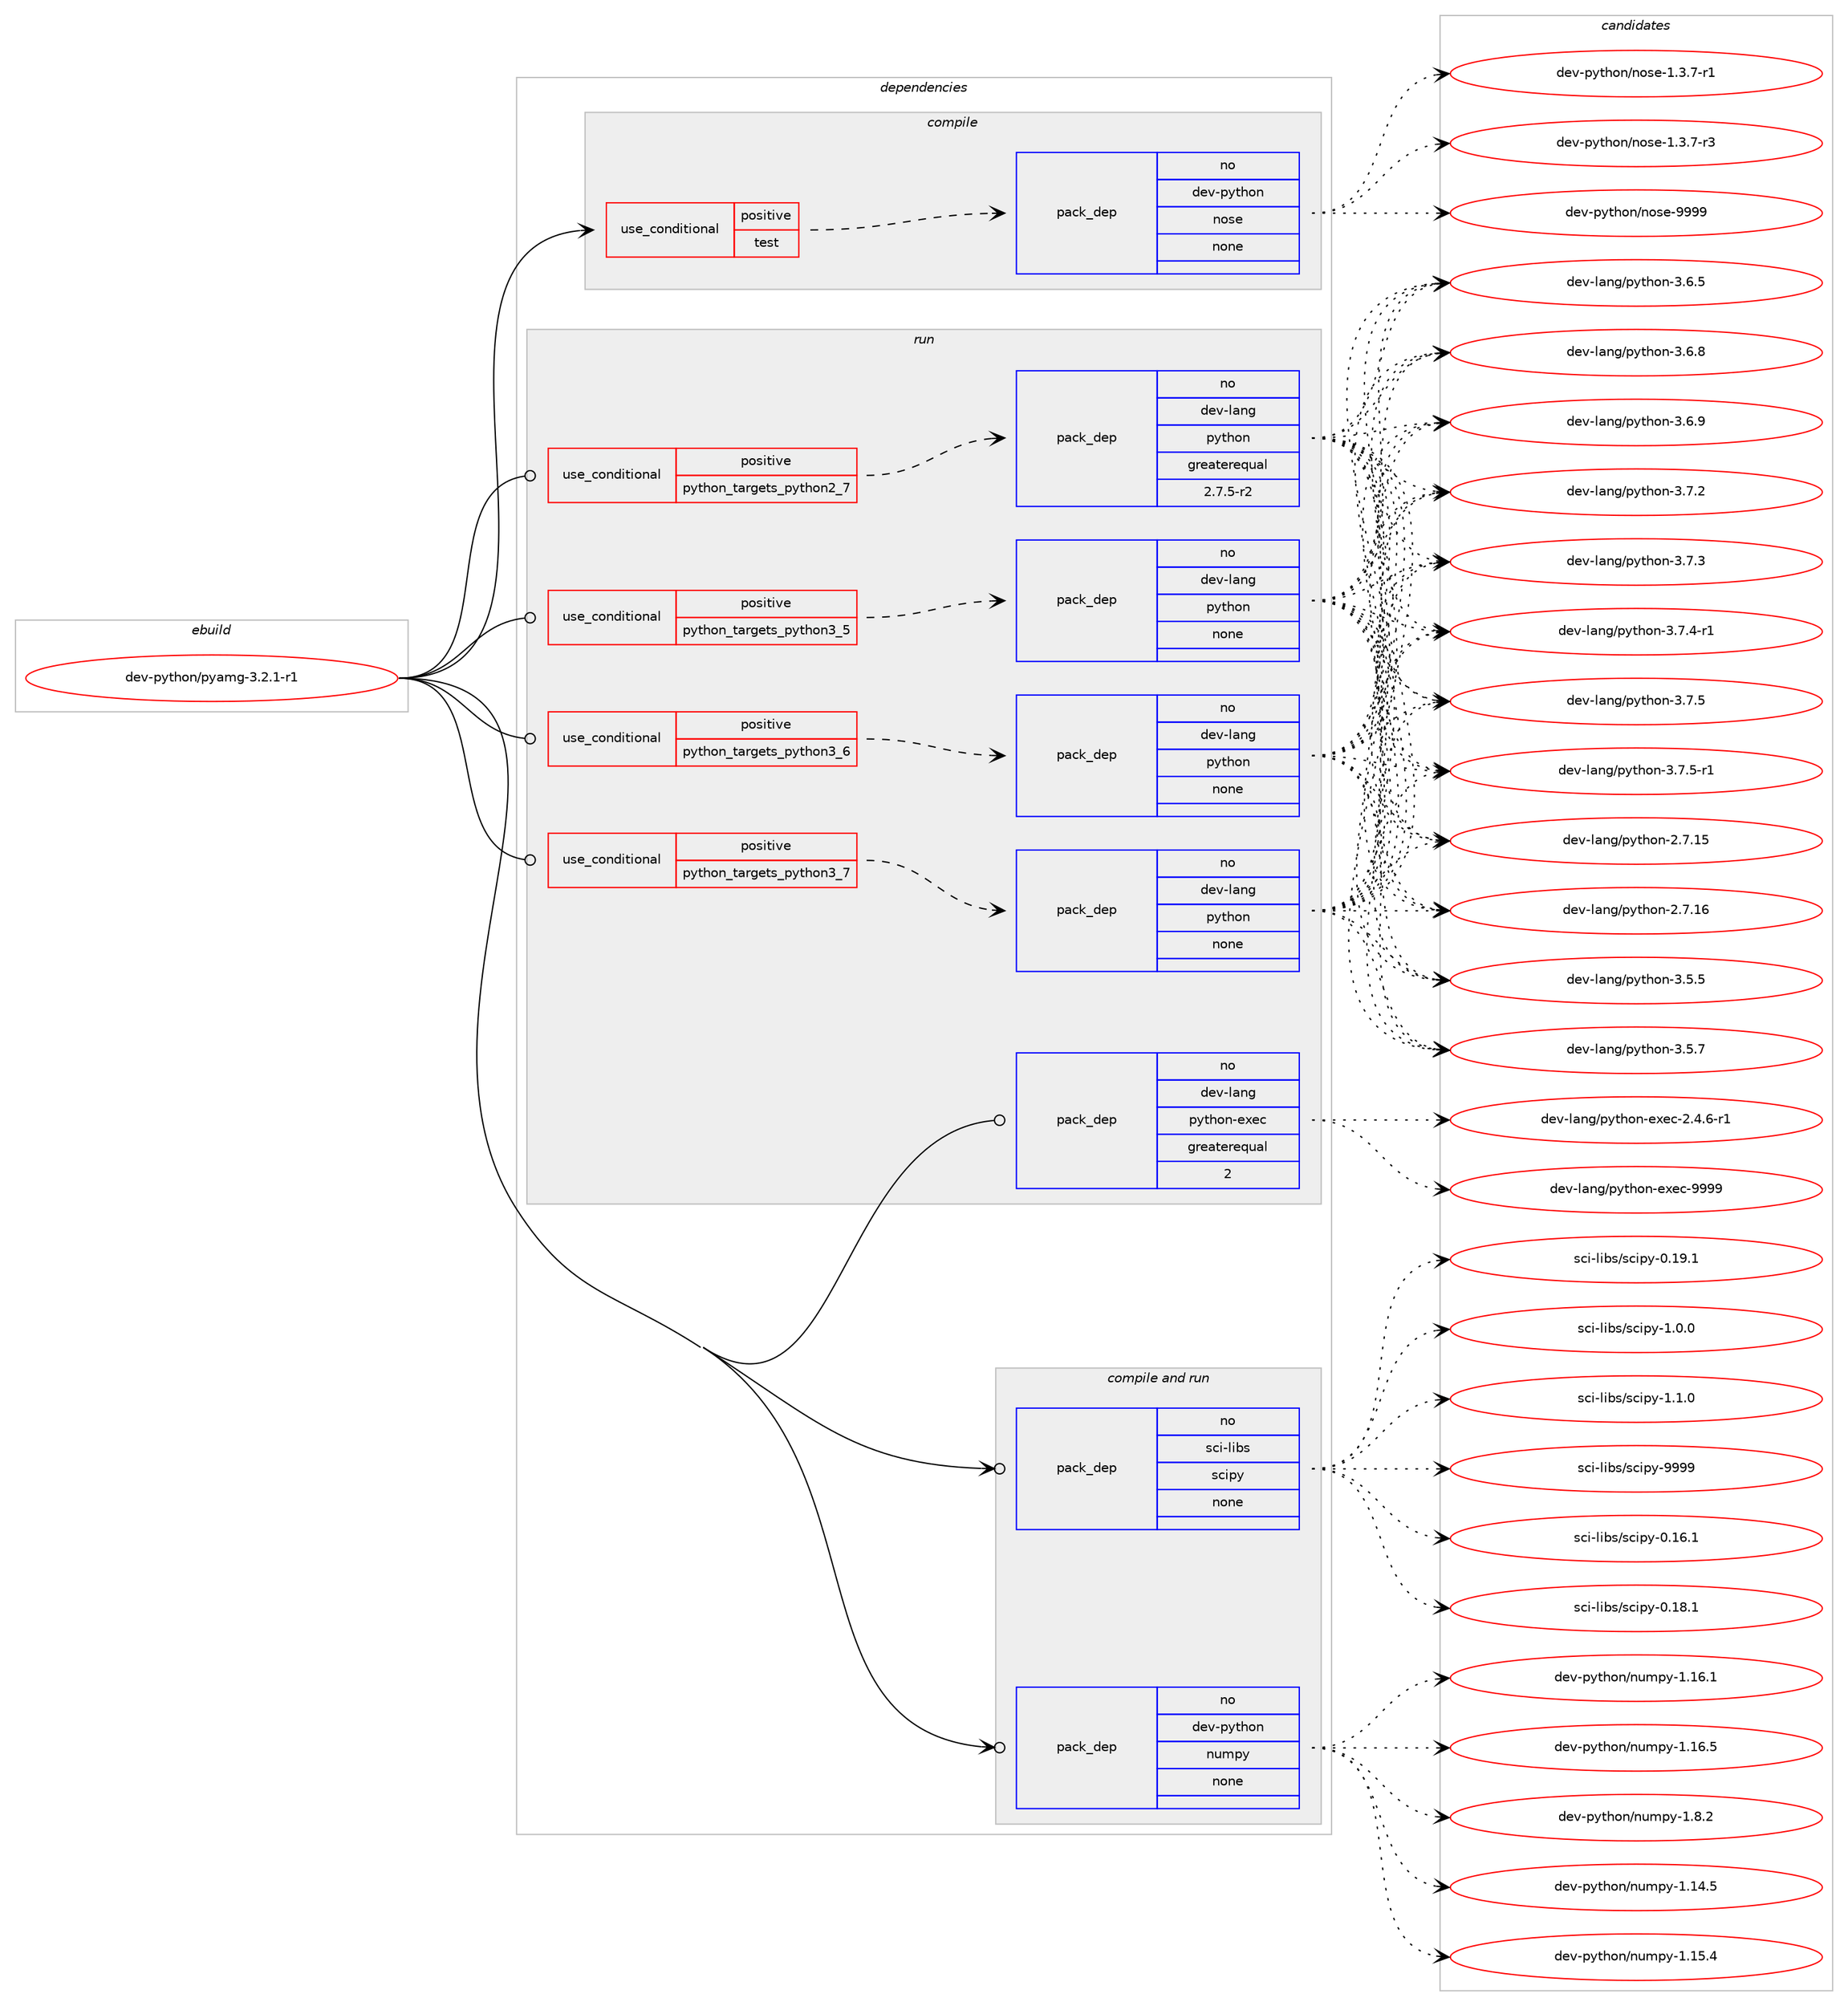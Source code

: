 digraph prolog {

# *************
# Graph options
# *************

newrank=true;
concentrate=true;
compound=true;
graph [rankdir=LR,fontname=Helvetica,fontsize=10,ranksep=1.5];#, ranksep=2.5, nodesep=0.2];
edge  [arrowhead=vee];
node  [fontname=Helvetica,fontsize=10];

# **********
# The ebuild
# **********

subgraph cluster_leftcol {
color=gray;
rank=same;
label=<<i>ebuild</i>>;
id [label="dev-python/pyamg-3.2.1-r1", color=red, width=4, href="../dev-python/pyamg-3.2.1-r1.svg"];
}

# ****************
# The dependencies
# ****************

subgraph cluster_midcol {
color=gray;
label=<<i>dependencies</i>>;
subgraph cluster_compile {
fillcolor="#eeeeee";
style=filled;
label=<<i>compile</i>>;
subgraph cond145278 {
dependency624112 [label=<<TABLE BORDER="0" CELLBORDER="1" CELLSPACING="0" CELLPADDING="4"><TR><TD ROWSPAN="3" CELLPADDING="10">use_conditional</TD></TR><TR><TD>positive</TD></TR><TR><TD>test</TD></TR></TABLE>>, shape=none, color=red];
subgraph pack466990 {
dependency624113 [label=<<TABLE BORDER="0" CELLBORDER="1" CELLSPACING="0" CELLPADDING="4" WIDTH="220"><TR><TD ROWSPAN="6" CELLPADDING="30">pack_dep</TD></TR><TR><TD WIDTH="110">no</TD></TR><TR><TD>dev-python</TD></TR><TR><TD>nose</TD></TR><TR><TD>none</TD></TR><TR><TD></TD></TR></TABLE>>, shape=none, color=blue];
}
dependency624112:e -> dependency624113:w [weight=20,style="dashed",arrowhead="vee"];
}
id:e -> dependency624112:w [weight=20,style="solid",arrowhead="vee"];
}
subgraph cluster_compileandrun {
fillcolor="#eeeeee";
style=filled;
label=<<i>compile and run</i>>;
subgraph pack466991 {
dependency624114 [label=<<TABLE BORDER="0" CELLBORDER="1" CELLSPACING="0" CELLPADDING="4" WIDTH="220"><TR><TD ROWSPAN="6" CELLPADDING="30">pack_dep</TD></TR><TR><TD WIDTH="110">no</TD></TR><TR><TD>dev-python</TD></TR><TR><TD>numpy</TD></TR><TR><TD>none</TD></TR><TR><TD></TD></TR></TABLE>>, shape=none, color=blue];
}
id:e -> dependency624114:w [weight=20,style="solid",arrowhead="odotvee"];
subgraph pack466992 {
dependency624115 [label=<<TABLE BORDER="0" CELLBORDER="1" CELLSPACING="0" CELLPADDING="4" WIDTH="220"><TR><TD ROWSPAN="6" CELLPADDING="30">pack_dep</TD></TR><TR><TD WIDTH="110">no</TD></TR><TR><TD>sci-libs</TD></TR><TR><TD>scipy</TD></TR><TR><TD>none</TD></TR><TR><TD></TD></TR></TABLE>>, shape=none, color=blue];
}
id:e -> dependency624115:w [weight=20,style="solid",arrowhead="odotvee"];
}
subgraph cluster_run {
fillcolor="#eeeeee";
style=filled;
label=<<i>run</i>>;
subgraph cond145279 {
dependency624116 [label=<<TABLE BORDER="0" CELLBORDER="1" CELLSPACING="0" CELLPADDING="4"><TR><TD ROWSPAN="3" CELLPADDING="10">use_conditional</TD></TR><TR><TD>positive</TD></TR><TR><TD>python_targets_python2_7</TD></TR></TABLE>>, shape=none, color=red];
subgraph pack466993 {
dependency624117 [label=<<TABLE BORDER="0" CELLBORDER="1" CELLSPACING="0" CELLPADDING="4" WIDTH="220"><TR><TD ROWSPAN="6" CELLPADDING="30">pack_dep</TD></TR><TR><TD WIDTH="110">no</TD></TR><TR><TD>dev-lang</TD></TR><TR><TD>python</TD></TR><TR><TD>greaterequal</TD></TR><TR><TD>2.7.5-r2</TD></TR></TABLE>>, shape=none, color=blue];
}
dependency624116:e -> dependency624117:w [weight=20,style="dashed",arrowhead="vee"];
}
id:e -> dependency624116:w [weight=20,style="solid",arrowhead="odot"];
subgraph cond145280 {
dependency624118 [label=<<TABLE BORDER="0" CELLBORDER="1" CELLSPACING="0" CELLPADDING="4"><TR><TD ROWSPAN="3" CELLPADDING="10">use_conditional</TD></TR><TR><TD>positive</TD></TR><TR><TD>python_targets_python3_5</TD></TR></TABLE>>, shape=none, color=red];
subgraph pack466994 {
dependency624119 [label=<<TABLE BORDER="0" CELLBORDER="1" CELLSPACING="0" CELLPADDING="4" WIDTH="220"><TR><TD ROWSPAN="6" CELLPADDING="30">pack_dep</TD></TR><TR><TD WIDTH="110">no</TD></TR><TR><TD>dev-lang</TD></TR><TR><TD>python</TD></TR><TR><TD>none</TD></TR><TR><TD></TD></TR></TABLE>>, shape=none, color=blue];
}
dependency624118:e -> dependency624119:w [weight=20,style="dashed",arrowhead="vee"];
}
id:e -> dependency624118:w [weight=20,style="solid",arrowhead="odot"];
subgraph cond145281 {
dependency624120 [label=<<TABLE BORDER="0" CELLBORDER="1" CELLSPACING="0" CELLPADDING="4"><TR><TD ROWSPAN="3" CELLPADDING="10">use_conditional</TD></TR><TR><TD>positive</TD></TR><TR><TD>python_targets_python3_6</TD></TR></TABLE>>, shape=none, color=red];
subgraph pack466995 {
dependency624121 [label=<<TABLE BORDER="0" CELLBORDER="1" CELLSPACING="0" CELLPADDING="4" WIDTH="220"><TR><TD ROWSPAN="6" CELLPADDING="30">pack_dep</TD></TR><TR><TD WIDTH="110">no</TD></TR><TR><TD>dev-lang</TD></TR><TR><TD>python</TD></TR><TR><TD>none</TD></TR><TR><TD></TD></TR></TABLE>>, shape=none, color=blue];
}
dependency624120:e -> dependency624121:w [weight=20,style="dashed",arrowhead="vee"];
}
id:e -> dependency624120:w [weight=20,style="solid",arrowhead="odot"];
subgraph cond145282 {
dependency624122 [label=<<TABLE BORDER="0" CELLBORDER="1" CELLSPACING="0" CELLPADDING="4"><TR><TD ROWSPAN="3" CELLPADDING="10">use_conditional</TD></TR><TR><TD>positive</TD></TR><TR><TD>python_targets_python3_7</TD></TR></TABLE>>, shape=none, color=red];
subgraph pack466996 {
dependency624123 [label=<<TABLE BORDER="0" CELLBORDER="1" CELLSPACING="0" CELLPADDING="4" WIDTH="220"><TR><TD ROWSPAN="6" CELLPADDING="30">pack_dep</TD></TR><TR><TD WIDTH="110">no</TD></TR><TR><TD>dev-lang</TD></TR><TR><TD>python</TD></TR><TR><TD>none</TD></TR><TR><TD></TD></TR></TABLE>>, shape=none, color=blue];
}
dependency624122:e -> dependency624123:w [weight=20,style="dashed",arrowhead="vee"];
}
id:e -> dependency624122:w [weight=20,style="solid",arrowhead="odot"];
subgraph pack466997 {
dependency624124 [label=<<TABLE BORDER="0" CELLBORDER="1" CELLSPACING="0" CELLPADDING="4" WIDTH="220"><TR><TD ROWSPAN="6" CELLPADDING="30">pack_dep</TD></TR><TR><TD WIDTH="110">no</TD></TR><TR><TD>dev-lang</TD></TR><TR><TD>python-exec</TD></TR><TR><TD>greaterequal</TD></TR><TR><TD>2</TD></TR></TABLE>>, shape=none, color=blue];
}
id:e -> dependency624124:w [weight=20,style="solid",arrowhead="odot"];
}
}

# **************
# The candidates
# **************

subgraph cluster_choices {
rank=same;
color=gray;
label=<<i>candidates</i>>;

subgraph choice466990 {
color=black;
nodesep=1;
choice10010111845112121116104111110471101111151014549465146554511449 [label="dev-python/nose-1.3.7-r1", color=red, width=4,href="../dev-python/nose-1.3.7-r1.svg"];
choice10010111845112121116104111110471101111151014549465146554511451 [label="dev-python/nose-1.3.7-r3", color=red, width=4,href="../dev-python/nose-1.3.7-r3.svg"];
choice10010111845112121116104111110471101111151014557575757 [label="dev-python/nose-9999", color=red, width=4,href="../dev-python/nose-9999.svg"];
dependency624113:e -> choice10010111845112121116104111110471101111151014549465146554511449:w [style=dotted,weight="100"];
dependency624113:e -> choice10010111845112121116104111110471101111151014549465146554511451:w [style=dotted,weight="100"];
dependency624113:e -> choice10010111845112121116104111110471101111151014557575757:w [style=dotted,weight="100"];
}
subgraph choice466991 {
color=black;
nodesep=1;
choice100101118451121211161041111104711011710911212145494649524653 [label="dev-python/numpy-1.14.5", color=red, width=4,href="../dev-python/numpy-1.14.5.svg"];
choice100101118451121211161041111104711011710911212145494649534652 [label="dev-python/numpy-1.15.4", color=red, width=4,href="../dev-python/numpy-1.15.4.svg"];
choice100101118451121211161041111104711011710911212145494649544649 [label="dev-python/numpy-1.16.1", color=red, width=4,href="../dev-python/numpy-1.16.1.svg"];
choice100101118451121211161041111104711011710911212145494649544653 [label="dev-python/numpy-1.16.5", color=red, width=4,href="../dev-python/numpy-1.16.5.svg"];
choice1001011184511212111610411111047110117109112121454946564650 [label="dev-python/numpy-1.8.2", color=red, width=4,href="../dev-python/numpy-1.8.2.svg"];
dependency624114:e -> choice100101118451121211161041111104711011710911212145494649524653:w [style=dotted,weight="100"];
dependency624114:e -> choice100101118451121211161041111104711011710911212145494649534652:w [style=dotted,weight="100"];
dependency624114:e -> choice100101118451121211161041111104711011710911212145494649544649:w [style=dotted,weight="100"];
dependency624114:e -> choice100101118451121211161041111104711011710911212145494649544653:w [style=dotted,weight="100"];
dependency624114:e -> choice1001011184511212111610411111047110117109112121454946564650:w [style=dotted,weight="100"];
}
subgraph choice466992 {
color=black;
nodesep=1;
choice115991054510810598115471159910511212145484649544649 [label="sci-libs/scipy-0.16.1", color=red, width=4,href="../sci-libs/scipy-0.16.1.svg"];
choice115991054510810598115471159910511212145484649564649 [label="sci-libs/scipy-0.18.1", color=red, width=4,href="../sci-libs/scipy-0.18.1.svg"];
choice115991054510810598115471159910511212145484649574649 [label="sci-libs/scipy-0.19.1", color=red, width=4,href="../sci-libs/scipy-0.19.1.svg"];
choice1159910545108105981154711599105112121454946484648 [label="sci-libs/scipy-1.0.0", color=red, width=4,href="../sci-libs/scipy-1.0.0.svg"];
choice1159910545108105981154711599105112121454946494648 [label="sci-libs/scipy-1.1.0", color=red, width=4,href="../sci-libs/scipy-1.1.0.svg"];
choice11599105451081059811547115991051121214557575757 [label="sci-libs/scipy-9999", color=red, width=4,href="../sci-libs/scipy-9999.svg"];
dependency624115:e -> choice115991054510810598115471159910511212145484649544649:w [style=dotted,weight="100"];
dependency624115:e -> choice115991054510810598115471159910511212145484649564649:w [style=dotted,weight="100"];
dependency624115:e -> choice115991054510810598115471159910511212145484649574649:w [style=dotted,weight="100"];
dependency624115:e -> choice1159910545108105981154711599105112121454946484648:w [style=dotted,weight="100"];
dependency624115:e -> choice1159910545108105981154711599105112121454946494648:w [style=dotted,weight="100"];
dependency624115:e -> choice11599105451081059811547115991051121214557575757:w [style=dotted,weight="100"];
}
subgraph choice466993 {
color=black;
nodesep=1;
choice10010111845108971101034711212111610411111045504655464953 [label="dev-lang/python-2.7.15", color=red, width=4,href="../dev-lang/python-2.7.15.svg"];
choice10010111845108971101034711212111610411111045504655464954 [label="dev-lang/python-2.7.16", color=red, width=4,href="../dev-lang/python-2.7.16.svg"];
choice100101118451089711010347112121116104111110455146534653 [label="dev-lang/python-3.5.5", color=red, width=4,href="../dev-lang/python-3.5.5.svg"];
choice100101118451089711010347112121116104111110455146534655 [label="dev-lang/python-3.5.7", color=red, width=4,href="../dev-lang/python-3.5.7.svg"];
choice100101118451089711010347112121116104111110455146544653 [label="dev-lang/python-3.6.5", color=red, width=4,href="../dev-lang/python-3.6.5.svg"];
choice100101118451089711010347112121116104111110455146544656 [label="dev-lang/python-3.6.8", color=red, width=4,href="../dev-lang/python-3.6.8.svg"];
choice100101118451089711010347112121116104111110455146544657 [label="dev-lang/python-3.6.9", color=red, width=4,href="../dev-lang/python-3.6.9.svg"];
choice100101118451089711010347112121116104111110455146554650 [label="dev-lang/python-3.7.2", color=red, width=4,href="../dev-lang/python-3.7.2.svg"];
choice100101118451089711010347112121116104111110455146554651 [label="dev-lang/python-3.7.3", color=red, width=4,href="../dev-lang/python-3.7.3.svg"];
choice1001011184510897110103471121211161041111104551465546524511449 [label="dev-lang/python-3.7.4-r1", color=red, width=4,href="../dev-lang/python-3.7.4-r1.svg"];
choice100101118451089711010347112121116104111110455146554653 [label="dev-lang/python-3.7.5", color=red, width=4,href="../dev-lang/python-3.7.5.svg"];
choice1001011184510897110103471121211161041111104551465546534511449 [label="dev-lang/python-3.7.5-r1", color=red, width=4,href="../dev-lang/python-3.7.5-r1.svg"];
dependency624117:e -> choice10010111845108971101034711212111610411111045504655464953:w [style=dotted,weight="100"];
dependency624117:e -> choice10010111845108971101034711212111610411111045504655464954:w [style=dotted,weight="100"];
dependency624117:e -> choice100101118451089711010347112121116104111110455146534653:w [style=dotted,weight="100"];
dependency624117:e -> choice100101118451089711010347112121116104111110455146534655:w [style=dotted,weight="100"];
dependency624117:e -> choice100101118451089711010347112121116104111110455146544653:w [style=dotted,weight="100"];
dependency624117:e -> choice100101118451089711010347112121116104111110455146544656:w [style=dotted,weight="100"];
dependency624117:e -> choice100101118451089711010347112121116104111110455146544657:w [style=dotted,weight="100"];
dependency624117:e -> choice100101118451089711010347112121116104111110455146554650:w [style=dotted,weight="100"];
dependency624117:e -> choice100101118451089711010347112121116104111110455146554651:w [style=dotted,weight="100"];
dependency624117:e -> choice1001011184510897110103471121211161041111104551465546524511449:w [style=dotted,weight="100"];
dependency624117:e -> choice100101118451089711010347112121116104111110455146554653:w [style=dotted,weight="100"];
dependency624117:e -> choice1001011184510897110103471121211161041111104551465546534511449:w [style=dotted,weight="100"];
}
subgraph choice466994 {
color=black;
nodesep=1;
choice10010111845108971101034711212111610411111045504655464953 [label="dev-lang/python-2.7.15", color=red, width=4,href="../dev-lang/python-2.7.15.svg"];
choice10010111845108971101034711212111610411111045504655464954 [label="dev-lang/python-2.7.16", color=red, width=4,href="../dev-lang/python-2.7.16.svg"];
choice100101118451089711010347112121116104111110455146534653 [label="dev-lang/python-3.5.5", color=red, width=4,href="../dev-lang/python-3.5.5.svg"];
choice100101118451089711010347112121116104111110455146534655 [label="dev-lang/python-3.5.7", color=red, width=4,href="../dev-lang/python-3.5.7.svg"];
choice100101118451089711010347112121116104111110455146544653 [label="dev-lang/python-3.6.5", color=red, width=4,href="../dev-lang/python-3.6.5.svg"];
choice100101118451089711010347112121116104111110455146544656 [label="dev-lang/python-3.6.8", color=red, width=4,href="../dev-lang/python-3.6.8.svg"];
choice100101118451089711010347112121116104111110455146544657 [label="dev-lang/python-3.6.9", color=red, width=4,href="../dev-lang/python-3.6.9.svg"];
choice100101118451089711010347112121116104111110455146554650 [label="dev-lang/python-3.7.2", color=red, width=4,href="../dev-lang/python-3.7.2.svg"];
choice100101118451089711010347112121116104111110455146554651 [label="dev-lang/python-3.7.3", color=red, width=4,href="../dev-lang/python-3.7.3.svg"];
choice1001011184510897110103471121211161041111104551465546524511449 [label="dev-lang/python-3.7.4-r1", color=red, width=4,href="../dev-lang/python-3.7.4-r1.svg"];
choice100101118451089711010347112121116104111110455146554653 [label="dev-lang/python-3.7.5", color=red, width=4,href="../dev-lang/python-3.7.5.svg"];
choice1001011184510897110103471121211161041111104551465546534511449 [label="dev-lang/python-3.7.5-r1", color=red, width=4,href="../dev-lang/python-3.7.5-r1.svg"];
dependency624119:e -> choice10010111845108971101034711212111610411111045504655464953:w [style=dotted,weight="100"];
dependency624119:e -> choice10010111845108971101034711212111610411111045504655464954:w [style=dotted,weight="100"];
dependency624119:e -> choice100101118451089711010347112121116104111110455146534653:w [style=dotted,weight="100"];
dependency624119:e -> choice100101118451089711010347112121116104111110455146534655:w [style=dotted,weight="100"];
dependency624119:e -> choice100101118451089711010347112121116104111110455146544653:w [style=dotted,weight="100"];
dependency624119:e -> choice100101118451089711010347112121116104111110455146544656:w [style=dotted,weight="100"];
dependency624119:e -> choice100101118451089711010347112121116104111110455146544657:w [style=dotted,weight="100"];
dependency624119:e -> choice100101118451089711010347112121116104111110455146554650:w [style=dotted,weight="100"];
dependency624119:e -> choice100101118451089711010347112121116104111110455146554651:w [style=dotted,weight="100"];
dependency624119:e -> choice1001011184510897110103471121211161041111104551465546524511449:w [style=dotted,weight="100"];
dependency624119:e -> choice100101118451089711010347112121116104111110455146554653:w [style=dotted,weight="100"];
dependency624119:e -> choice1001011184510897110103471121211161041111104551465546534511449:w [style=dotted,weight="100"];
}
subgraph choice466995 {
color=black;
nodesep=1;
choice10010111845108971101034711212111610411111045504655464953 [label="dev-lang/python-2.7.15", color=red, width=4,href="../dev-lang/python-2.7.15.svg"];
choice10010111845108971101034711212111610411111045504655464954 [label="dev-lang/python-2.7.16", color=red, width=4,href="../dev-lang/python-2.7.16.svg"];
choice100101118451089711010347112121116104111110455146534653 [label="dev-lang/python-3.5.5", color=red, width=4,href="../dev-lang/python-3.5.5.svg"];
choice100101118451089711010347112121116104111110455146534655 [label="dev-lang/python-3.5.7", color=red, width=4,href="../dev-lang/python-3.5.7.svg"];
choice100101118451089711010347112121116104111110455146544653 [label="dev-lang/python-3.6.5", color=red, width=4,href="../dev-lang/python-3.6.5.svg"];
choice100101118451089711010347112121116104111110455146544656 [label="dev-lang/python-3.6.8", color=red, width=4,href="../dev-lang/python-3.6.8.svg"];
choice100101118451089711010347112121116104111110455146544657 [label="dev-lang/python-3.6.9", color=red, width=4,href="../dev-lang/python-3.6.9.svg"];
choice100101118451089711010347112121116104111110455146554650 [label="dev-lang/python-3.7.2", color=red, width=4,href="../dev-lang/python-3.7.2.svg"];
choice100101118451089711010347112121116104111110455146554651 [label="dev-lang/python-3.7.3", color=red, width=4,href="../dev-lang/python-3.7.3.svg"];
choice1001011184510897110103471121211161041111104551465546524511449 [label="dev-lang/python-3.7.4-r1", color=red, width=4,href="../dev-lang/python-3.7.4-r1.svg"];
choice100101118451089711010347112121116104111110455146554653 [label="dev-lang/python-3.7.5", color=red, width=4,href="../dev-lang/python-3.7.5.svg"];
choice1001011184510897110103471121211161041111104551465546534511449 [label="dev-lang/python-3.7.5-r1", color=red, width=4,href="../dev-lang/python-3.7.5-r1.svg"];
dependency624121:e -> choice10010111845108971101034711212111610411111045504655464953:w [style=dotted,weight="100"];
dependency624121:e -> choice10010111845108971101034711212111610411111045504655464954:w [style=dotted,weight="100"];
dependency624121:e -> choice100101118451089711010347112121116104111110455146534653:w [style=dotted,weight="100"];
dependency624121:e -> choice100101118451089711010347112121116104111110455146534655:w [style=dotted,weight="100"];
dependency624121:e -> choice100101118451089711010347112121116104111110455146544653:w [style=dotted,weight="100"];
dependency624121:e -> choice100101118451089711010347112121116104111110455146544656:w [style=dotted,weight="100"];
dependency624121:e -> choice100101118451089711010347112121116104111110455146544657:w [style=dotted,weight="100"];
dependency624121:e -> choice100101118451089711010347112121116104111110455146554650:w [style=dotted,weight="100"];
dependency624121:e -> choice100101118451089711010347112121116104111110455146554651:w [style=dotted,weight="100"];
dependency624121:e -> choice1001011184510897110103471121211161041111104551465546524511449:w [style=dotted,weight="100"];
dependency624121:e -> choice100101118451089711010347112121116104111110455146554653:w [style=dotted,weight="100"];
dependency624121:e -> choice1001011184510897110103471121211161041111104551465546534511449:w [style=dotted,weight="100"];
}
subgraph choice466996 {
color=black;
nodesep=1;
choice10010111845108971101034711212111610411111045504655464953 [label="dev-lang/python-2.7.15", color=red, width=4,href="../dev-lang/python-2.7.15.svg"];
choice10010111845108971101034711212111610411111045504655464954 [label="dev-lang/python-2.7.16", color=red, width=4,href="../dev-lang/python-2.7.16.svg"];
choice100101118451089711010347112121116104111110455146534653 [label="dev-lang/python-3.5.5", color=red, width=4,href="../dev-lang/python-3.5.5.svg"];
choice100101118451089711010347112121116104111110455146534655 [label="dev-lang/python-3.5.7", color=red, width=4,href="../dev-lang/python-3.5.7.svg"];
choice100101118451089711010347112121116104111110455146544653 [label="dev-lang/python-3.6.5", color=red, width=4,href="../dev-lang/python-3.6.5.svg"];
choice100101118451089711010347112121116104111110455146544656 [label="dev-lang/python-3.6.8", color=red, width=4,href="../dev-lang/python-3.6.8.svg"];
choice100101118451089711010347112121116104111110455146544657 [label="dev-lang/python-3.6.9", color=red, width=4,href="../dev-lang/python-3.6.9.svg"];
choice100101118451089711010347112121116104111110455146554650 [label="dev-lang/python-3.7.2", color=red, width=4,href="../dev-lang/python-3.7.2.svg"];
choice100101118451089711010347112121116104111110455146554651 [label="dev-lang/python-3.7.3", color=red, width=4,href="../dev-lang/python-3.7.3.svg"];
choice1001011184510897110103471121211161041111104551465546524511449 [label="dev-lang/python-3.7.4-r1", color=red, width=4,href="../dev-lang/python-3.7.4-r1.svg"];
choice100101118451089711010347112121116104111110455146554653 [label="dev-lang/python-3.7.5", color=red, width=4,href="../dev-lang/python-3.7.5.svg"];
choice1001011184510897110103471121211161041111104551465546534511449 [label="dev-lang/python-3.7.5-r1", color=red, width=4,href="../dev-lang/python-3.7.5-r1.svg"];
dependency624123:e -> choice10010111845108971101034711212111610411111045504655464953:w [style=dotted,weight="100"];
dependency624123:e -> choice10010111845108971101034711212111610411111045504655464954:w [style=dotted,weight="100"];
dependency624123:e -> choice100101118451089711010347112121116104111110455146534653:w [style=dotted,weight="100"];
dependency624123:e -> choice100101118451089711010347112121116104111110455146534655:w [style=dotted,weight="100"];
dependency624123:e -> choice100101118451089711010347112121116104111110455146544653:w [style=dotted,weight="100"];
dependency624123:e -> choice100101118451089711010347112121116104111110455146544656:w [style=dotted,weight="100"];
dependency624123:e -> choice100101118451089711010347112121116104111110455146544657:w [style=dotted,weight="100"];
dependency624123:e -> choice100101118451089711010347112121116104111110455146554650:w [style=dotted,weight="100"];
dependency624123:e -> choice100101118451089711010347112121116104111110455146554651:w [style=dotted,weight="100"];
dependency624123:e -> choice1001011184510897110103471121211161041111104551465546524511449:w [style=dotted,weight="100"];
dependency624123:e -> choice100101118451089711010347112121116104111110455146554653:w [style=dotted,weight="100"];
dependency624123:e -> choice1001011184510897110103471121211161041111104551465546534511449:w [style=dotted,weight="100"];
}
subgraph choice466997 {
color=black;
nodesep=1;
choice10010111845108971101034711212111610411111045101120101994550465246544511449 [label="dev-lang/python-exec-2.4.6-r1", color=red, width=4,href="../dev-lang/python-exec-2.4.6-r1.svg"];
choice10010111845108971101034711212111610411111045101120101994557575757 [label="dev-lang/python-exec-9999", color=red, width=4,href="../dev-lang/python-exec-9999.svg"];
dependency624124:e -> choice10010111845108971101034711212111610411111045101120101994550465246544511449:w [style=dotted,weight="100"];
dependency624124:e -> choice10010111845108971101034711212111610411111045101120101994557575757:w [style=dotted,weight="100"];
}
}

}
